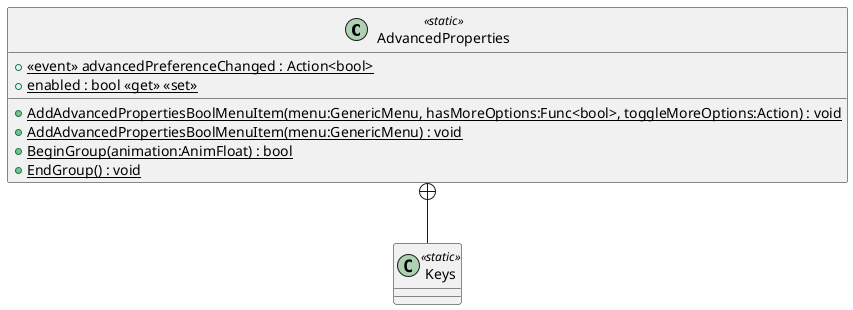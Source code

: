@startuml
class AdvancedProperties <<static>> {
    + {static}  <<event>> advancedPreferenceChanged : Action<bool> 
    + {static} enabled : bool <<get>> <<set>>
    + {static} AddAdvancedPropertiesBoolMenuItem(menu:GenericMenu, hasMoreOptions:Func<bool>, toggleMoreOptions:Action) : void
    + {static} AddAdvancedPropertiesBoolMenuItem(menu:GenericMenu) : void
    + {static} BeginGroup(animation:AnimFloat) : bool
    + {static} EndGroup() : void
}
class Keys <<static>> {
}
AdvancedProperties +-- Keys
@enduml
